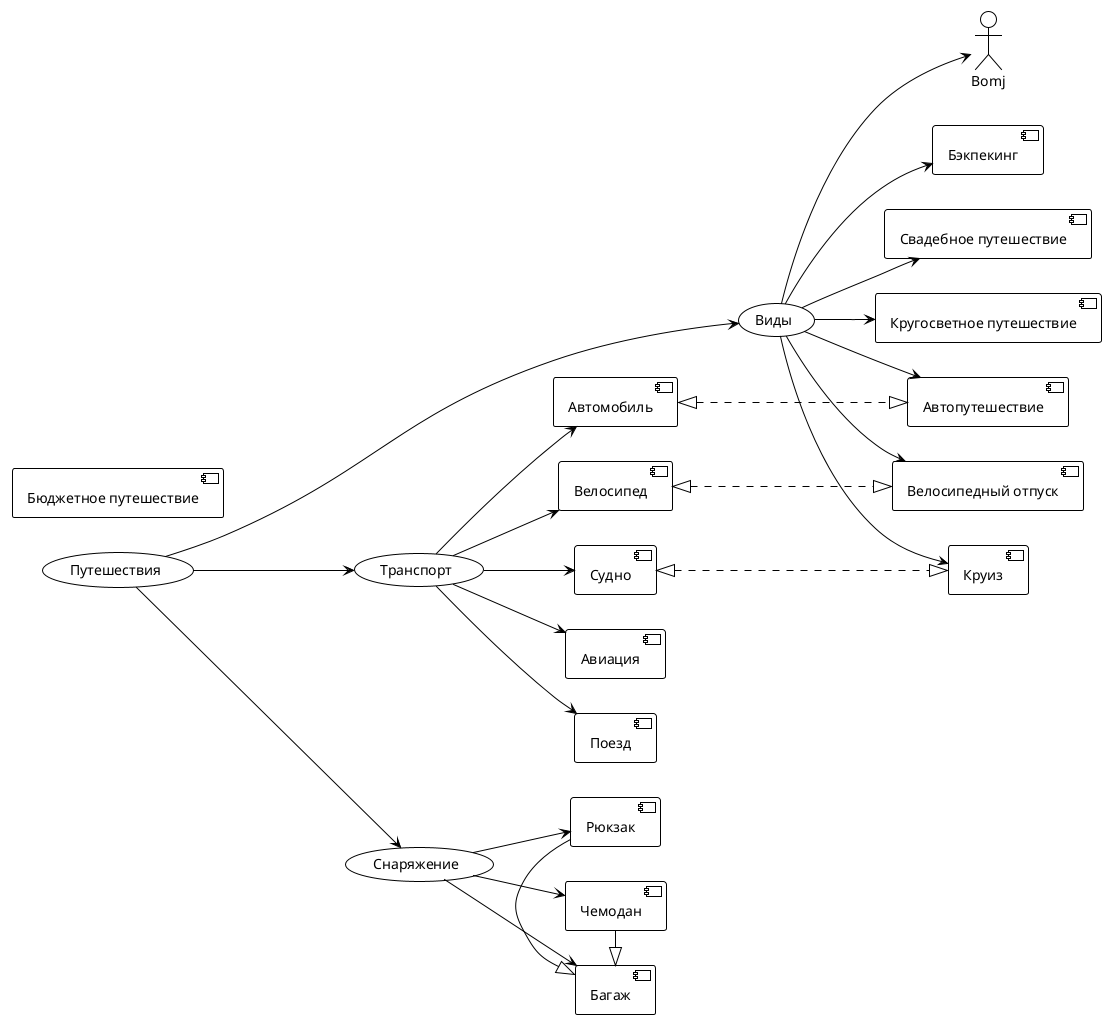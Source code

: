 @startuml Путешествия

!theme plain

/'top to bottom direction'/
left to right direction

(Путешествия) as Travel

(Виды) as types
    [Бэкпекинг] as Backpacking
    [Свадебное путешествие] as Merriage
    [Кругосветное путешествие] as World
    [Бюджетное путешествие] as Budget
    [Автопутешествие] as Autotravel
    [Круиз] as Cruise
    [Велосипедный отпуск] as Velotravel

(Транспорт) as transport
    [Авиация] as Avia
    [Поезд] as Train
    [Автомобиль] as Car
    [Судно] as Boat
    [Велосипед] as Bicycle
    
(Снаряжение) as gears
    [Багаж] as Luggage
    [Чемодан] as Chemod
    [Рюкзак] as Knapsack

Travel ---> types
types -> Cruise
types --> Backpacking
types --> Bomj
types --> Velotravel
types --> Autotravel
types --> Merriage
types --> World

Travel ---> transport
transport --> Car
transport --> Boat
transport --> Avia
transport --> Train
transport --> Bicycle

Travel ---> gears
gears --> Luggage
gears --> Chemod
gears --> Knapsack

Boat <|...|> Cruise
Car <|...|> Autotravel
Bicycle <|...|> Velotravel

Chemod -|> Luggage
Knapsack -|> Luggage

@enduml
